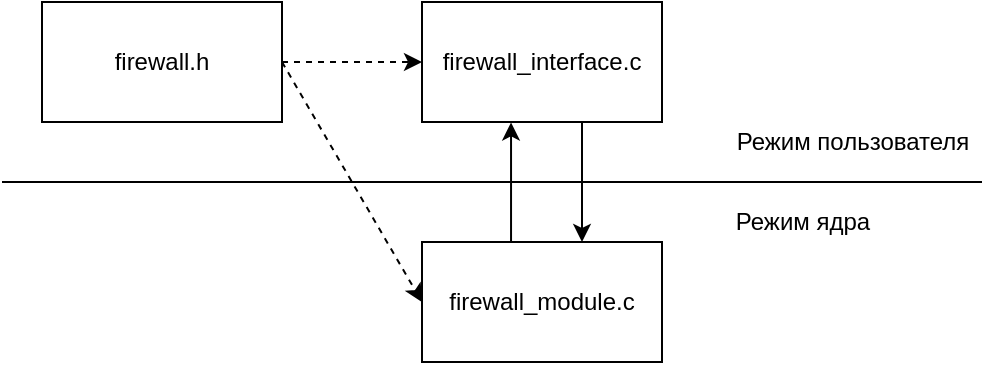 <mxfile version="13.9.9" type="device"><diagram id="E8Vj5H6YemepLSx5ltfD" name="Страница 1"><mxGraphModel dx="952" dy="644" grid="1" gridSize="10" guides="1" tooltips="1" connect="1" arrows="1" fold="1" page="1" pageScale="1" pageWidth="827" pageHeight="1169" math="0" shadow="0"><root><mxCell id="0"/><mxCell id="1" parent="0"/><mxCell id="Trg0L-hXdcvHdSs5iC1N-1" value="firewall_interface.c" style="rounded=0;whiteSpace=wrap;html=1;" vertex="1" parent="1"><mxGeometry x="370" y="300" width="120" height="60" as="geometry"/></mxCell><mxCell id="Trg0L-hXdcvHdSs5iC1N-2" value="firewall.h" style="rounded=0;whiteSpace=wrap;html=1;" vertex="1" parent="1"><mxGeometry x="180" y="300" width="120" height="60" as="geometry"/></mxCell><mxCell id="Trg0L-hXdcvHdSs5iC1N-3" value="firewall_module.c" style="rounded=0;whiteSpace=wrap;html=1;" vertex="1" parent="1"><mxGeometry x="370" y="420" width="120" height="60" as="geometry"/></mxCell><mxCell id="Trg0L-hXdcvHdSs5iC1N-4" value="" style="endArrow=none;html=1;" edge="1" parent="1"><mxGeometry width="50" height="50" relative="1" as="geometry"><mxPoint x="160" y="390" as="sourcePoint"/><mxPoint x="650" y="390" as="targetPoint"/></mxGeometry></mxCell><mxCell id="Trg0L-hXdcvHdSs5iC1N-5" value="" style="endArrow=classic;html=1;exitX=1;exitY=0.5;exitDx=0;exitDy=0;entryX=0;entryY=0.5;entryDx=0;entryDy=0;dashed=1;" edge="1" parent="1" source="Trg0L-hXdcvHdSs5iC1N-2" target="Trg0L-hXdcvHdSs5iC1N-1"><mxGeometry width="50" height="50" relative="1" as="geometry"><mxPoint x="390" y="360" as="sourcePoint"/><mxPoint x="440" y="310" as="targetPoint"/></mxGeometry></mxCell><mxCell id="Trg0L-hXdcvHdSs5iC1N-7" value="" style="endArrow=classic;html=1;exitX=1;exitY=0.5;exitDx=0;exitDy=0;entryX=0;entryY=0.5;entryDx=0;entryDy=0;dashed=1;" edge="1" parent="1" source="Trg0L-hXdcvHdSs5iC1N-2" target="Trg0L-hXdcvHdSs5iC1N-3"><mxGeometry width="50" height="50" relative="1" as="geometry"><mxPoint x="310" y="340.0" as="sourcePoint"/><mxPoint x="360" y="340.0" as="targetPoint"/></mxGeometry></mxCell><mxCell id="Trg0L-hXdcvHdSs5iC1N-10" value="" style="endArrow=classic;html=1;entryX=0.25;entryY=0;entryDx=0;entryDy=0;exitX=0.25;exitY=1;exitDx=0;exitDy=0;" edge="1" parent="1"><mxGeometry width="50" height="50" relative="1" as="geometry"><mxPoint x="450" y="360.0" as="sourcePoint"/><mxPoint x="450" y="420.0" as="targetPoint"/></mxGeometry></mxCell><mxCell id="Trg0L-hXdcvHdSs5iC1N-11" value="" style="endArrow=classic;html=1;entryX=0.371;entryY=1.004;entryDx=0;entryDy=0;entryPerimeter=0;exitX=0.371;exitY=0;exitDx=0;exitDy=0;exitPerimeter=0;" edge="1" parent="1" source="Trg0L-hXdcvHdSs5iC1N-3" target="Trg0L-hXdcvHdSs5iC1N-1"><mxGeometry width="50" height="50" relative="1" as="geometry"><mxPoint x="415" y="410" as="sourcePoint"/><mxPoint x="414" y="420.0" as="targetPoint"/></mxGeometry></mxCell><mxCell id="Trg0L-hXdcvHdSs5iC1N-12" value="Режим пользователя" style="text;html=1;align=center;verticalAlign=middle;resizable=0;points=[];autosize=1;" vertex="1" parent="1"><mxGeometry x="520" y="360" width="130" height="20" as="geometry"/></mxCell><mxCell id="Trg0L-hXdcvHdSs5iC1N-13" value="Режим ядра" style="text;html=1;align=center;verticalAlign=middle;resizable=0;points=[];autosize=1;" vertex="1" parent="1"><mxGeometry x="520" y="400" width="80" height="20" as="geometry"/></mxCell></root></mxGraphModel></diagram></mxfile>